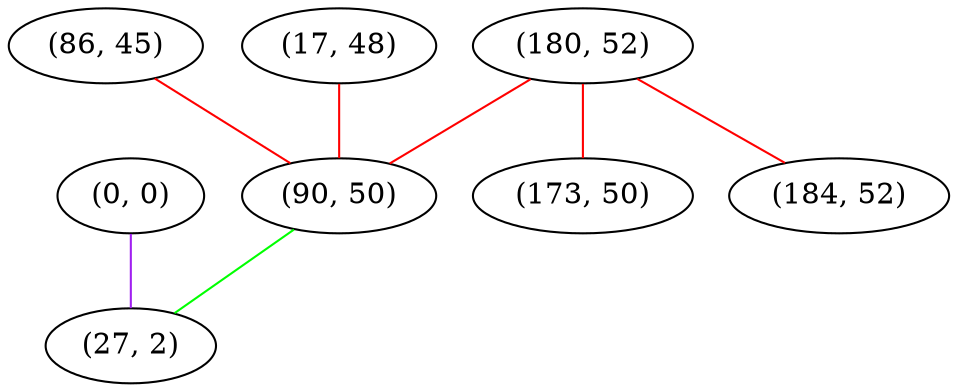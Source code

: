 graph "" {
"(0, 0)";
"(86, 45)";
"(180, 52)";
"(173, 50)";
"(17, 48)";
"(90, 50)";
"(27, 2)";
"(184, 52)";
"(0, 0)" -- "(27, 2)"  [color=purple, key=0, weight=4];
"(86, 45)" -- "(90, 50)"  [color=red, key=0, weight=1];
"(180, 52)" -- "(184, 52)"  [color=red, key=0, weight=1];
"(180, 52)" -- "(173, 50)"  [color=red, key=0, weight=1];
"(180, 52)" -- "(90, 50)"  [color=red, key=0, weight=1];
"(17, 48)" -- "(90, 50)"  [color=red, key=0, weight=1];
"(90, 50)" -- "(27, 2)"  [color=green, key=0, weight=2];
}
